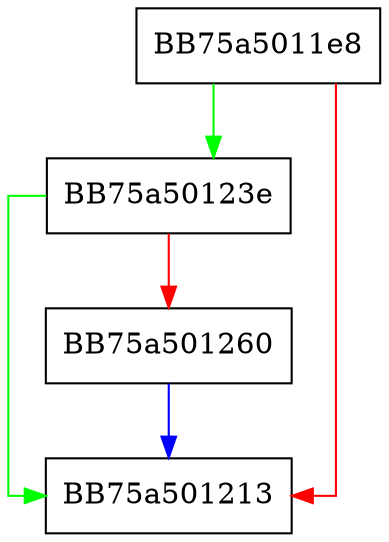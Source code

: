 digraph GetSelf {
  node [shape="box"];
  graph [splines=ortho];
  BB75a5011e8 -> BB75a50123e [color="green"];
  BB75a5011e8 -> BB75a501213 [color="red"];
  BB75a50123e -> BB75a501213 [color="green"];
  BB75a50123e -> BB75a501260 [color="red"];
  BB75a501260 -> BB75a501213 [color="blue"];
}